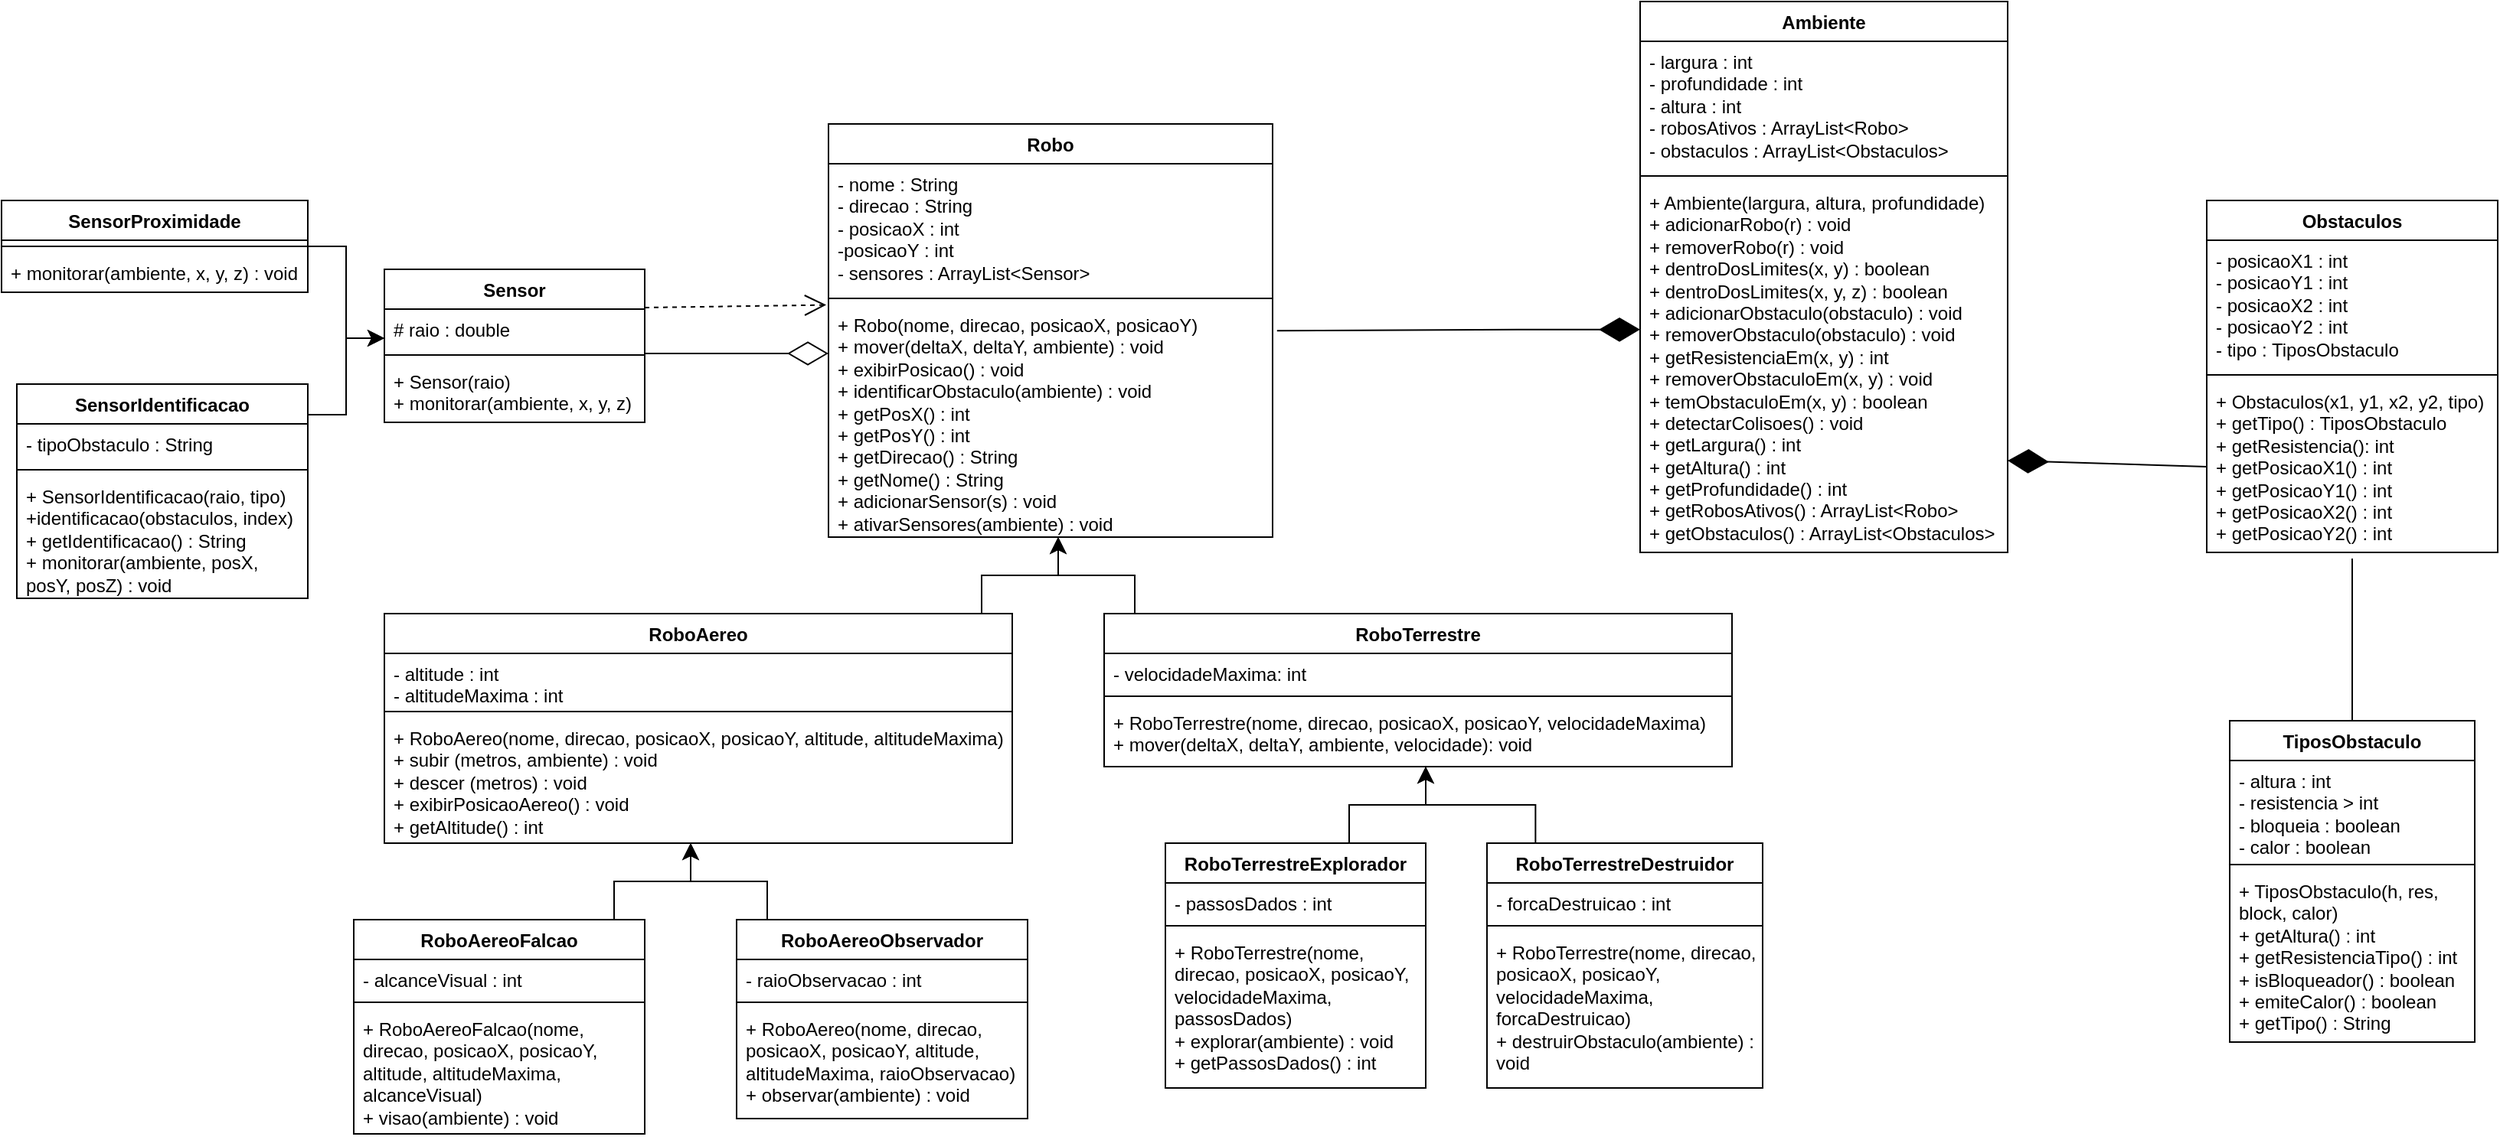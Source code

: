 <mxfile version="26.2.15">
  <diagram id="C5RBs43oDa-KdzZeNtuy" name="Page-1">
    <mxGraphModel dx="3734" dy="1790" grid="1" gridSize="10" guides="1" tooltips="1" connect="1" arrows="1" fold="1" page="1" pageScale="1" pageWidth="827" pageHeight="1169" math="0" shadow="0">
      <root>
        <mxCell id="WIyWlLk6GJQsqaUBKTNV-0" />
        <mxCell id="WIyWlLk6GJQsqaUBKTNV-1" parent="WIyWlLk6GJQsqaUBKTNV-0" />
        <mxCell id="iNKzjEWo3micGkkLstdR-3" value="Robo" style="swimlane;fontStyle=1;align=center;verticalAlign=top;childLayout=stackLayout;horizontal=1;startSize=26;horizontalStack=0;resizeParent=1;resizeParentMax=0;resizeLast=0;collapsible=1;marginBottom=0;whiteSpace=wrap;html=1;" vertex="1" parent="WIyWlLk6GJQsqaUBKTNV-1">
          <mxGeometry x="130" y="140" width="290" height="270" as="geometry" />
        </mxCell>
        <mxCell id="iNKzjEWo3micGkkLstdR-4" value="- nome : String&lt;div&gt;- direcao : String&lt;/div&gt;&lt;div&gt;- posicaoX : int&lt;/div&gt;&lt;div&gt;-posicaoY : int&lt;/div&gt;&lt;div&gt;- sensores : ArrayList&amp;lt;Sensor&amp;gt;&lt;/div&gt;" style="text;strokeColor=none;fillColor=none;align=left;verticalAlign=top;spacingLeft=4;spacingRight=4;overflow=hidden;rotatable=0;points=[[0,0.5],[1,0.5]];portConstraint=eastwest;whiteSpace=wrap;html=1;" vertex="1" parent="iNKzjEWo3micGkkLstdR-3">
          <mxGeometry y="26" width="290" height="84" as="geometry" />
        </mxCell>
        <mxCell id="iNKzjEWo3micGkkLstdR-5" value="" style="line;strokeWidth=1;fillColor=none;align=left;verticalAlign=middle;spacingTop=-1;spacingLeft=3;spacingRight=3;rotatable=0;labelPosition=right;points=[];portConstraint=eastwest;strokeColor=inherit;" vertex="1" parent="iNKzjEWo3micGkkLstdR-3">
          <mxGeometry y="110" width="290" height="8" as="geometry" />
        </mxCell>
        <mxCell id="iNKzjEWo3micGkkLstdR-6" value="+ Robo(nome, direcao, posicaoX, posicaoY)&amp;nbsp;&lt;div&gt;+ mover(deltaX, deltaY, ambiente) : void&lt;/div&gt;&lt;div&gt;+ exibirPosicao() : void&lt;/div&gt;&lt;div&gt;+ identificarObstaculo(ambiente) : void&lt;/div&gt;&lt;div&gt;+ getPosX() : int&lt;/div&gt;&lt;div&gt;+ getPosY() : int&lt;/div&gt;&lt;div&gt;+ getDirecao() : String&lt;/div&gt;&lt;div&gt;+ getNome() : String&lt;/div&gt;&lt;div&gt;+ adicionarSensor(s) : void&lt;/div&gt;&lt;div&gt;+ ativarSensores(ambiente) : void&lt;/div&gt;&lt;div&gt;&lt;div&gt;&lt;br&gt;&lt;/div&gt;&lt;/div&gt;" style="text;strokeColor=none;fillColor=none;align=left;verticalAlign=top;spacingLeft=4;spacingRight=4;overflow=hidden;rotatable=0;points=[[0,0.5],[1,0.5]];portConstraint=eastwest;whiteSpace=wrap;html=1;" vertex="1" parent="iNKzjEWo3micGkkLstdR-3">
          <mxGeometry y="118" width="290" height="152" as="geometry" />
        </mxCell>
        <mxCell id="iNKzjEWo3micGkkLstdR-9" value="" style="edgeStyle=elbowEdgeStyle;elbow=vertical;endArrow=classic;html=1;curved=0;rounded=0;endSize=8;startSize=8;" edge="1" parent="WIyWlLk6GJQsqaUBKTNV-1">
          <mxGeometry width="50" height="50" relative="1" as="geometry">
            <mxPoint x="230" y="460" as="sourcePoint" />
            <mxPoint x="280" y="410" as="targetPoint" />
          </mxGeometry>
        </mxCell>
        <mxCell id="iNKzjEWo3micGkkLstdR-10" value="" style="edgeStyle=elbowEdgeStyle;elbow=vertical;endArrow=classic;html=1;curved=0;rounded=0;endSize=8;startSize=8;" edge="1" parent="WIyWlLk6GJQsqaUBKTNV-1">
          <mxGeometry width="50" height="50" relative="1" as="geometry">
            <mxPoint x="330" y="460" as="sourcePoint" />
            <mxPoint x="280" y="410" as="targetPoint" />
          </mxGeometry>
        </mxCell>
        <mxCell id="iNKzjEWo3micGkkLstdR-11" value="RoboAereo" style="swimlane;fontStyle=1;align=center;verticalAlign=top;childLayout=stackLayout;horizontal=1;startSize=26;horizontalStack=0;resizeParent=1;resizeParentMax=0;resizeLast=0;collapsible=1;marginBottom=0;whiteSpace=wrap;html=1;" vertex="1" parent="WIyWlLk6GJQsqaUBKTNV-1">
          <mxGeometry x="-160" y="460" width="410" height="150" as="geometry" />
        </mxCell>
        <mxCell id="iNKzjEWo3micGkkLstdR-12" value="- altitude : int&lt;div&gt;- altitudeMaxima : int&lt;/div&gt;" style="text;strokeColor=none;fillColor=none;align=left;verticalAlign=top;spacingLeft=4;spacingRight=4;overflow=hidden;rotatable=0;points=[[0,0.5],[1,0.5]];portConstraint=eastwest;whiteSpace=wrap;html=1;" vertex="1" parent="iNKzjEWo3micGkkLstdR-11">
          <mxGeometry y="26" width="410" height="34" as="geometry" />
        </mxCell>
        <mxCell id="iNKzjEWo3micGkkLstdR-13" value="" style="line;strokeWidth=1;fillColor=none;align=left;verticalAlign=middle;spacingTop=-1;spacingLeft=3;spacingRight=3;rotatable=0;labelPosition=right;points=[];portConstraint=eastwest;strokeColor=inherit;" vertex="1" parent="iNKzjEWo3micGkkLstdR-11">
          <mxGeometry y="60" width="410" height="8" as="geometry" />
        </mxCell>
        <mxCell id="iNKzjEWo3micGkkLstdR-14" value="+ RoboAereo(nome, direcao, posicaoX, posicaoY, altitude, altitudeMaxima)&lt;div&gt;+ subir (metros, ambiente) : void&lt;/div&gt;&lt;div&gt;+ descer (metros) : void&lt;/div&gt;&lt;div&gt;+ exibirPosicaoAereo() : void&lt;/div&gt;&lt;div&gt;+ getAltitude() : int&lt;/div&gt;" style="text;strokeColor=none;fillColor=none;align=left;verticalAlign=top;spacingLeft=4;spacingRight=4;overflow=hidden;rotatable=0;points=[[0,0.5],[1,0.5]];portConstraint=eastwest;whiteSpace=wrap;html=1;" vertex="1" parent="iNKzjEWo3micGkkLstdR-11">
          <mxGeometry y="68" width="410" height="82" as="geometry" />
        </mxCell>
        <mxCell id="iNKzjEWo3micGkkLstdR-19" value="RoboTerrestre" style="swimlane;fontStyle=1;align=center;verticalAlign=top;childLayout=stackLayout;horizontal=1;startSize=26;horizontalStack=0;resizeParent=1;resizeParentMax=0;resizeLast=0;collapsible=1;marginBottom=0;whiteSpace=wrap;html=1;" vertex="1" parent="WIyWlLk6GJQsqaUBKTNV-1">
          <mxGeometry x="310" y="460" width="410" height="100" as="geometry" />
        </mxCell>
        <mxCell id="iNKzjEWo3micGkkLstdR-20" value="- velocidadeMaxima: int" style="text;strokeColor=none;fillColor=none;align=left;verticalAlign=top;spacingLeft=4;spacingRight=4;overflow=hidden;rotatable=0;points=[[0,0.5],[1,0.5]];portConstraint=eastwest;whiteSpace=wrap;html=1;" vertex="1" parent="iNKzjEWo3micGkkLstdR-19">
          <mxGeometry y="26" width="410" height="24" as="geometry" />
        </mxCell>
        <mxCell id="iNKzjEWo3micGkkLstdR-21" value="" style="line;strokeWidth=1;fillColor=none;align=left;verticalAlign=middle;spacingTop=-1;spacingLeft=3;spacingRight=3;rotatable=0;labelPosition=right;points=[];portConstraint=eastwest;strokeColor=inherit;" vertex="1" parent="iNKzjEWo3micGkkLstdR-19">
          <mxGeometry y="50" width="410" height="8" as="geometry" />
        </mxCell>
        <mxCell id="iNKzjEWo3micGkkLstdR-22" value="+ RoboTerrestre(nome, direcao, posicaoX, posicaoY, velocidadeMaxima)&lt;div&gt;+ mover(deltaX, deltaY, ambiente, velocidade): void&lt;br&gt;&lt;/div&gt;" style="text;strokeColor=none;fillColor=none;align=left;verticalAlign=top;spacingLeft=4;spacingRight=4;overflow=hidden;rotatable=0;points=[[0,0.5],[1,0.5]];portConstraint=eastwest;whiteSpace=wrap;html=1;" vertex="1" parent="iNKzjEWo3micGkkLstdR-19">
          <mxGeometry y="58" width="410" height="42" as="geometry" />
        </mxCell>
        <mxCell id="iNKzjEWo3micGkkLstdR-27" value="" style="edgeStyle=elbowEdgeStyle;elbow=vertical;endArrow=classic;html=1;curved=0;rounded=0;endSize=8;startSize=8;" edge="1" parent="WIyWlLk6GJQsqaUBKTNV-1">
          <mxGeometry width="50" height="50" relative="1" as="geometry">
            <mxPoint x="-10" y="660" as="sourcePoint" />
            <mxPoint x="40" y="610" as="targetPoint" />
          </mxGeometry>
        </mxCell>
        <mxCell id="iNKzjEWo3micGkkLstdR-28" value="RoboAereoFalcao" style="swimlane;fontStyle=1;align=center;verticalAlign=top;childLayout=stackLayout;horizontal=1;startSize=26;horizontalStack=0;resizeParent=1;resizeParentMax=0;resizeLast=0;collapsible=1;marginBottom=0;whiteSpace=wrap;html=1;" vertex="1" parent="WIyWlLk6GJQsqaUBKTNV-1">
          <mxGeometry x="-180" y="660" width="190" height="140" as="geometry" />
        </mxCell>
        <mxCell id="iNKzjEWo3micGkkLstdR-29" value="- alcanceVisual : int" style="text;strokeColor=none;fillColor=none;align=left;verticalAlign=top;spacingLeft=4;spacingRight=4;overflow=hidden;rotatable=0;points=[[0,0.5],[1,0.5]];portConstraint=eastwest;whiteSpace=wrap;html=1;" vertex="1" parent="iNKzjEWo3micGkkLstdR-28">
          <mxGeometry y="26" width="190" height="24" as="geometry" />
        </mxCell>
        <mxCell id="iNKzjEWo3micGkkLstdR-30" value="" style="line;strokeWidth=1;fillColor=none;align=left;verticalAlign=middle;spacingTop=-1;spacingLeft=3;spacingRight=3;rotatable=0;labelPosition=right;points=[];portConstraint=eastwest;strokeColor=inherit;" vertex="1" parent="iNKzjEWo3micGkkLstdR-28">
          <mxGeometry y="50" width="190" height="8" as="geometry" />
        </mxCell>
        <mxCell id="iNKzjEWo3micGkkLstdR-31" value="&lt;div&gt;+ RoboAereoFalcao(nome, direcao, posicaoX, posicaoY, altitude, altitudeMaxima, alcanceVisual)&lt;/div&gt;+ visao(ambiente) : void" style="text;strokeColor=none;fillColor=none;align=left;verticalAlign=top;spacingLeft=4;spacingRight=4;overflow=hidden;rotatable=0;points=[[0,0.5],[1,0.5]];portConstraint=eastwest;whiteSpace=wrap;html=1;" vertex="1" parent="iNKzjEWo3micGkkLstdR-28">
          <mxGeometry y="58" width="190" height="82" as="geometry" />
        </mxCell>
        <mxCell id="iNKzjEWo3micGkkLstdR-32" value="RoboAereoObservador" style="swimlane;fontStyle=1;align=center;verticalAlign=top;childLayout=stackLayout;horizontal=1;startSize=26;horizontalStack=0;resizeParent=1;resizeParentMax=0;resizeLast=0;collapsible=1;marginBottom=0;whiteSpace=wrap;html=1;" vertex="1" parent="WIyWlLk6GJQsqaUBKTNV-1">
          <mxGeometry x="70" y="660" width="190" height="130" as="geometry" />
        </mxCell>
        <mxCell id="iNKzjEWo3micGkkLstdR-33" value="- raioObservacao : int" style="text;strokeColor=none;fillColor=none;align=left;verticalAlign=top;spacingLeft=4;spacingRight=4;overflow=hidden;rotatable=0;points=[[0,0.5],[1,0.5]];portConstraint=eastwest;whiteSpace=wrap;html=1;" vertex="1" parent="iNKzjEWo3micGkkLstdR-32">
          <mxGeometry y="26" width="190" height="24" as="geometry" />
        </mxCell>
        <mxCell id="iNKzjEWo3micGkkLstdR-34" value="" style="line;strokeWidth=1;fillColor=none;align=left;verticalAlign=middle;spacingTop=-1;spacingLeft=3;spacingRight=3;rotatable=0;labelPosition=right;points=[];portConstraint=eastwest;strokeColor=inherit;" vertex="1" parent="iNKzjEWo3micGkkLstdR-32">
          <mxGeometry y="50" width="190" height="8" as="geometry" />
        </mxCell>
        <mxCell id="iNKzjEWo3micGkkLstdR-35" value="&lt;div&gt;+ RoboAereo(nome, direcao, posicaoX, posicaoY, altitude, altitudeMaxima, raioObservacao)&lt;/div&gt;+ observar(ambiente) : void" style="text;strokeColor=none;fillColor=none;align=left;verticalAlign=top;spacingLeft=4;spacingRight=4;overflow=hidden;rotatable=0;points=[[0,0.5],[1,0.5]];portConstraint=eastwest;whiteSpace=wrap;html=1;" vertex="1" parent="iNKzjEWo3micGkkLstdR-32">
          <mxGeometry y="58" width="190" height="72" as="geometry" />
        </mxCell>
        <mxCell id="iNKzjEWo3micGkkLstdR-37" style="edgeStyle=orthogonalEdgeStyle;rounded=0;orthogonalLoop=1;jettySize=auto;html=1;exitX=1;exitY=0.5;exitDx=0;exitDy=0;" edge="1" parent="iNKzjEWo3micGkkLstdR-32" source="iNKzjEWo3micGkkLstdR-33" target="iNKzjEWo3micGkkLstdR-33">
          <mxGeometry relative="1" as="geometry" />
        </mxCell>
        <mxCell id="iNKzjEWo3micGkkLstdR-36" value="" style="edgeStyle=elbowEdgeStyle;elbow=vertical;endArrow=classic;html=1;curved=0;rounded=0;endSize=8;startSize=8;" edge="1" parent="WIyWlLk6GJQsqaUBKTNV-1">
          <mxGeometry width="50" height="50" relative="1" as="geometry">
            <mxPoint x="90" y="660" as="sourcePoint" />
            <mxPoint x="40" y="610" as="targetPoint" />
          </mxGeometry>
        </mxCell>
        <mxCell id="iNKzjEWo3micGkkLstdR-39" value="" style="edgeStyle=elbowEdgeStyle;elbow=vertical;endArrow=classic;html=1;curved=0;rounded=0;endSize=8;startSize=8;" edge="1" parent="WIyWlLk6GJQsqaUBKTNV-1">
          <mxGeometry width="50" height="50" relative="1" as="geometry">
            <mxPoint x="470" y="610" as="sourcePoint" />
            <mxPoint x="520" y="560" as="targetPoint" />
          </mxGeometry>
        </mxCell>
        <mxCell id="iNKzjEWo3micGkkLstdR-40" value="RoboTerrestreExplorador" style="swimlane;fontStyle=1;align=center;verticalAlign=top;childLayout=stackLayout;horizontal=1;startSize=26;horizontalStack=0;resizeParent=1;resizeParentMax=0;resizeLast=0;collapsible=1;marginBottom=0;whiteSpace=wrap;html=1;" vertex="1" parent="WIyWlLk6GJQsqaUBKTNV-1">
          <mxGeometry x="350" y="610" width="170" height="160" as="geometry" />
        </mxCell>
        <mxCell id="iNKzjEWo3micGkkLstdR-41" value="- passosDados : int" style="text;strokeColor=none;fillColor=none;align=left;verticalAlign=top;spacingLeft=4;spacingRight=4;overflow=hidden;rotatable=0;points=[[0,0.5],[1,0.5]];portConstraint=eastwest;whiteSpace=wrap;html=1;" vertex="1" parent="iNKzjEWo3micGkkLstdR-40">
          <mxGeometry y="26" width="170" height="24" as="geometry" />
        </mxCell>
        <mxCell id="iNKzjEWo3micGkkLstdR-42" value="" style="line;strokeWidth=1;fillColor=none;align=left;verticalAlign=middle;spacingTop=-1;spacingLeft=3;spacingRight=3;rotatable=0;labelPosition=right;points=[];portConstraint=eastwest;strokeColor=inherit;" vertex="1" parent="iNKzjEWo3micGkkLstdR-40">
          <mxGeometry y="50" width="170" height="8" as="geometry" />
        </mxCell>
        <mxCell id="iNKzjEWo3micGkkLstdR-43" value="&lt;div&gt;+ RoboTerrestre(nome, direcao, posicaoX, posicaoY, velocidadeMaxima, passosDados)&lt;/div&gt;+ explorar(ambiente) : void&lt;div&gt;+ getPassosDados() : int&lt;/div&gt;" style="text;strokeColor=none;fillColor=none;align=left;verticalAlign=top;spacingLeft=4;spacingRight=4;overflow=hidden;rotatable=0;points=[[0,0.5],[1,0.5]];portConstraint=eastwest;whiteSpace=wrap;html=1;" vertex="1" parent="iNKzjEWo3micGkkLstdR-40">
          <mxGeometry y="58" width="170" height="102" as="geometry" />
        </mxCell>
        <mxCell id="iNKzjEWo3micGkkLstdR-44" value="RoboTerrestreDestruidor" style="swimlane;fontStyle=1;align=center;verticalAlign=top;childLayout=stackLayout;horizontal=1;startSize=26;horizontalStack=0;resizeParent=1;resizeParentMax=0;resizeLast=0;collapsible=1;marginBottom=0;whiteSpace=wrap;html=1;" vertex="1" parent="WIyWlLk6GJQsqaUBKTNV-1">
          <mxGeometry x="560" y="610" width="180" height="160" as="geometry" />
        </mxCell>
        <mxCell id="iNKzjEWo3micGkkLstdR-45" value="- forcaDestruicao : int" style="text;strokeColor=none;fillColor=none;align=left;verticalAlign=top;spacingLeft=4;spacingRight=4;overflow=hidden;rotatable=0;points=[[0,0.5],[1,0.5]];portConstraint=eastwest;whiteSpace=wrap;html=1;" vertex="1" parent="iNKzjEWo3micGkkLstdR-44">
          <mxGeometry y="26" width="180" height="24" as="geometry" />
        </mxCell>
        <mxCell id="iNKzjEWo3micGkkLstdR-46" value="" style="line;strokeWidth=1;fillColor=none;align=left;verticalAlign=middle;spacingTop=-1;spacingLeft=3;spacingRight=3;rotatable=0;labelPosition=right;points=[];portConstraint=eastwest;strokeColor=inherit;" vertex="1" parent="iNKzjEWo3micGkkLstdR-44">
          <mxGeometry y="50" width="180" height="8" as="geometry" />
        </mxCell>
        <mxCell id="iNKzjEWo3micGkkLstdR-47" value="&lt;div&gt;+ RoboTerrestre(nome, direcao, posicaoX, posicaoY, velocidadeMaxima, forcaDestruicao)&lt;/div&gt;+ destruirObstaculo(ambiente) : void" style="text;strokeColor=none;fillColor=none;align=left;verticalAlign=top;spacingLeft=4;spacingRight=4;overflow=hidden;rotatable=0;points=[[0,0.5],[1,0.5]];portConstraint=eastwest;whiteSpace=wrap;html=1;" vertex="1" parent="iNKzjEWo3micGkkLstdR-44">
          <mxGeometry y="58" width="180" height="102" as="geometry" />
        </mxCell>
        <mxCell id="iNKzjEWo3micGkkLstdR-48" value="" style="edgeStyle=elbowEdgeStyle;elbow=vertical;endArrow=classic;html=1;curved=0;rounded=0;endSize=8;startSize=8;exitX=0.176;exitY=0;exitDx=0;exitDy=0;exitPerimeter=0;" edge="1" parent="WIyWlLk6GJQsqaUBKTNV-1" source="iNKzjEWo3micGkkLstdR-44">
          <mxGeometry width="50" height="50" relative="1" as="geometry">
            <mxPoint x="560" y="600" as="sourcePoint" />
            <mxPoint x="520" y="560" as="targetPoint" />
          </mxGeometry>
        </mxCell>
        <mxCell id="iNKzjEWo3micGkkLstdR-49" value="SensorIdentificacao" style="swimlane;fontStyle=1;align=center;verticalAlign=top;childLayout=stackLayout;horizontal=1;startSize=26;horizontalStack=0;resizeParent=1;resizeParentMax=0;resizeLast=0;collapsible=1;marginBottom=0;whiteSpace=wrap;html=1;" vertex="1" parent="WIyWlLk6GJQsqaUBKTNV-1">
          <mxGeometry x="-400" y="310" width="190" height="140" as="geometry" />
        </mxCell>
        <mxCell id="iNKzjEWo3micGkkLstdR-50" value="- tipoObstaculo : String" style="text;strokeColor=none;fillColor=none;align=left;verticalAlign=top;spacingLeft=4;spacingRight=4;overflow=hidden;rotatable=0;points=[[0,0.5],[1,0.5]];portConstraint=eastwest;whiteSpace=wrap;html=1;" vertex="1" parent="iNKzjEWo3micGkkLstdR-49">
          <mxGeometry y="26" width="190" height="26" as="geometry" />
        </mxCell>
        <mxCell id="iNKzjEWo3micGkkLstdR-51" value="" style="line;strokeWidth=1;fillColor=none;align=left;verticalAlign=middle;spacingTop=-1;spacingLeft=3;spacingRight=3;rotatable=0;labelPosition=right;points=[];portConstraint=eastwest;strokeColor=inherit;" vertex="1" parent="iNKzjEWo3micGkkLstdR-49">
          <mxGeometry y="52" width="190" height="8" as="geometry" />
        </mxCell>
        <mxCell id="iNKzjEWo3micGkkLstdR-52" value="+ SensorIdentificacao(raio, tipo)&lt;div&gt;+identificacao(obstaculos, index)&lt;/div&gt;&lt;div&gt;+ getIdentificacao() : String&lt;/div&gt;&lt;div&gt;+ monitorar(ambiente, posX, posY, posZ) : void&lt;/div&gt;" style="text;strokeColor=none;fillColor=none;align=left;verticalAlign=top;spacingLeft=4;spacingRight=4;overflow=hidden;rotatable=0;points=[[0,0.5],[1,0.5]];portConstraint=eastwest;whiteSpace=wrap;html=1;" vertex="1" parent="iNKzjEWo3micGkkLstdR-49">
          <mxGeometry y="60" width="190" height="80" as="geometry" />
        </mxCell>
        <mxCell id="iNKzjEWo3micGkkLstdR-55" value="" style="edgeStyle=elbowEdgeStyle;elbow=horizontal;endArrow=classic;html=1;curved=0;rounded=0;endSize=8;startSize=8;" edge="1" parent="WIyWlLk6GJQsqaUBKTNV-1">
          <mxGeometry width="50" height="50" relative="1" as="geometry">
            <mxPoint x="-210" y="330" as="sourcePoint" />
            <mxPoint x="-160" y="280" as="targetPoint" />
          </mxGeometry>
        </mxCell>
        <mxCell id="iNKzjEWo3micGkkLstdR-56" value="Sensor" style="swimlane;fontStyle=1;align=center;verticalAlign=top;childLayout=stackLayout;horizontal=1;startSize=26;horizontalStack=0;resizeParent=1;resizeParentMax=0;resizeLast=0;collapsible=1;marginBottom=0;whiteSpace=wrap;html=1;" vertex="1" parent="WIyWlLk6GJQsqaUBKTNV-1">
          <mxGeometry x="-160" y="235" width="170" height="100" as="geometry" />
        </mxCell>
        <mxCell id="iNKzjEWo3micGkkLstdR-57" value="# raio : double" style="text;strokeColor=none;fillColor=none;align=left;verticalAlign=top;spacingLeft=4;spacingRight=4;overflow=hidden;rotatable=0;points=[[0,0.5],[1,0.5]];portConstraint=eastwest;whiteSpace=wrap;html=1;" vertex="1" parent="iNKzjEWo3micGkkLstdR-56">
          <mxGeometry y="26" width="170" height="26" as="geometry" />
        </mxCell>
        <mxCell id="iNKzjEWo3micGkkLstdR-58" value="" style="line;strokeWidth=1;fillColor=none;align=left;verticalAlign=middle;spacingTop=-1;spacingLeft=3;spacingRight=3;rotatable=0;labelPosition=right;points=[];portConstraint=eastwest;strokeColor=inherit;" vertex="1" parent="iNKzjEWo3micGkkLstdR-56">
          <mxGeometry y="52" width="170" height="8" as="geometry" />
        </mxCell>
        <mxCell id="iNKzjEWo3micGkkLstdR-59" value="+ Sensor(raio)&lt;div&gt;+ monitorar(ambiente, x, y, z)&lt;/div&gt;" style="text;strokeColor=none;fillColor=none;align=left;verticalAlign=top;spacingLeft=4;spacingRight=4;overflow=hidden;rotatable=0;points=[[0,0.5],[1,0.5]];portConstraint=eastwest;whiteSpace=wrap;html=1;" vertex="1" parent="iNKzjEWo3micGkkLstdR-56">
          <mxGeometry y="60" width="170" height="40" as="geometry" />
        </mxCell>
        <mxCell id="iNKzjEWo3micGkkLstdR-60" value="" style="edgeStyle=elbowEdgeStyle;elbow=horizontal;endArrow=classic;html=1;curved=0;rounded=0;endSize=8;startSize=8;" edge="1" parent="WIyWlLk6GJQsqaUBKTNV-1">
          <mxGeometry width="50" height="50" relative="1" as="geometry">
            <mxPoint x="-210" y="220" as="sourcePoint" />
            <mxPoint x="-160" y="280" as="targetPoint" />
          </mxGeometry>
        </mxCell>
        <mxCell id="iNKzjEWo3micGkkLstdR-61" value="SensorProximidade" style="swimlane;fontStyle=1;align=center;verticalAlign=top;childLayout=stackLayout;horizontal=1;startSize=26;horizontalStack=0;resizeParent=1;resizeParentMax=0;resizeLast=0;collapsible=1;marginBottom=0;whiteSpace=wrap;html=1;" vertex="1" parent="WIyWlLk6GJQsqaUBKTNV-1">
          <mxGeometry x="-410" y="190" width="200" height="60" as="geometry" />
        </mxCell>
        <mxCell id="iNKzjEWo3micGkkLstdR-63" value="" style="line;strokeWidth=1;fillColor=none;align=left;verticalAlign=middle;spacingTop=-1;spacingLeft=3;spacingRight=3;rotatable=0;labelPosition=right;points=[];portConstraint=eastwest;strokeColor=inherit;" vertex="1" parent="iNKzjEWo3micGkkLstdR-61">
          <mxGeometry y="26" width="200" height="8" as="geometry" />
        </mxCell>
        <mxCell id="iNKzjEWo3micGkkLstdR-64" value="+ monitorar(ambiente, x, y, z) : void" style="text;strokeColor=none;fillColor=none;align=left;verticalAlign=top;spacingLeft=4;spacingRight=4;overflow=hidden;rotatable=0;points=[[0,0.5],[1,0.5]];portConstraint=eastwest;whiteSpace=wrap;html=1;" vertex="1" parent="iNKzjEWo3micGkkLstdR-61">
          <mxGeometry y="34" width="200" height="26" as="geometry" />
        </mxCell>
        <mxCell id="iNKzjEWo3micGkkLstdR-65" value="Obstaculos" style="swimlane;fontStyle=1;align=center;verticalAlign=top;childLayout=stackLayout;horizontal=1;startSize=26;horizontalStack=0;resizeParent=1;resizeParentMax=0;resizeLast=0;collapsible=1;marginBottom=0;whiteSpace=wrap;html=1;" vertex="1" parent="WIyWlLk6GJQsqaUBKTNV-1">
          <mxGeometry x="1030" y="190" width="190" height="230" as="geometry" />
        </mxCell>
        <mxCell id="iNKzjEWo3micGkkLstdR-66" value="- posicaoX1 : int&lt;div&gt;- posicaoY1 : int&lt;/div&gt;&lt;div&gt;- posicaoX2 : int&lt;/div&gt;&lt;div&gt;- posicaoY2 : int&lt;/div&gt;&lt;div&gt;- tipo : TiposObstaculo&lt;/div&gt;" style="text;strokeColor=none;fillColor=none;align=left;verticalAlign=top;spacingLeft=4;spacingRight=4;overflow=hidden;rotatable=0;points=[[0,0.5],[1,0.5]];portConstraint=eastwest;whiteSpace=wrap;html=1;" vertex="1" parent="iNKzjEWo3micGkkLstdR-65">
          <mxGeometry y="26" width="190" height="84" as="geometry" />
        </mxCell>
        <mxCell id="iNKzjEWo3micGkkLstdR-67" value="" style="line;strokeWidth=1;fillColor=none;align=left;verticalAlign=middle;spacingTop=-1;spacingLeft=3;spacingRight=3;rotatable=0;labelPosition=right;points=[];portConstraint=eastwest;strokeColor=inherit;" vertex="1" parent="iNKzjEWo3micGkkLstdR-65">
          <mxGeometry y="110" width="190" height="8" as="geometry" />
        </mxCell>
        <mxCell id="iNKzjEWo3micGkkLstdR-68" value="+ Obstaculos(x1, y1, x2, y2, tipo)&lt;div&gt;+ getTipo() : TiposObstaculo&lt;/div&gt;&lt;div&gt;+ getResistencia(): int&lt;/div&gt;&lt;div&gt;+ getPosicaoX1() : int&lt;/div&gt;&lt;div&gt;+ getPosicaoY1() : int&lt;/div&gt;&lt;div&gt;+ getPosicaoX2() : int&lt;/div&gt;&lt;div&gt;+ getPosicaoY2() : int&lt;/div&gt;" style="text;strokeColor=none;fillColor=none;align=left;verticalAlign=top;spacingLeft=4;spacingRight=4;overflow=hidden;rotatable=0;points=[[0,0.5],[1,0.5]];portConstraint=eastwest;whiteSpace=wrap;html=1;" vertex="1" parent="iNKzjEWo3micGkkLstdR-65">
          <mxGeometry y="118" width="190" height="112" as="geometry" />
        </mxCell>
        <mxCell id="iNKzjEWo3micGkkLstdR-69" value="TiposObstaculo" style="swimlane;fontStyle=1;align=center;verticalAlign=top;childLayout=stackLayout;horizontal=1;startSize=26;horizontalStack=0;resizeParent=1;resizeParentMax=0;resizeLast=0;collapsible=1;marginBottom=0;whiteSpace=wrap;html=1;" vertex="1" parent="WIyWlLk6GJQsqaUBKTNV-1">
          <mxGeometry x="1045" y="530" width="160" height="210" as="geometry" />
        </mxCell>
        <mxCell id="iNKzjEWo3micGkkLstdR-70" value="- altura : int&amp;nbsp;&lt;div&gt;- resistencia &amp;gt; int&lt;/div&gt;&lt;div&gt;- bloqueia : boolean&lt;/div&gt;&lt;div&gt;- calor : boolean&lt;/div&gt;" style="text;strokeColor=none;fillColor=none;align=left;verticalAlign=top;spacingLeft=4;spacingRight=4;overflow=hidden;rotatable=0;points=[[0,0.5],[1,0.5]];portConstraint=eastwest;whiteSpace=wrap;html=1;" vertex="1" parent="iNKzjEWo3micGkkLstdR-69">
          <mxGeometry y="26" width="160" height="64" as="geometry" />
        </mxCell>
        <mxCell id="iNKzjEWo3micGkkLstdR-71" value="" style="line;strokeWidth=1;fillColor=none;align=left;verticalAlign=middle;spacingTop=-1;spacingLeft=3;spacingRight=3;rotatable=0;labelPosition=right;points=[];portConstraint=eastwest;strokeColor=inherit;" vertex="1" parent="iNKzjEWo3micGkkLstdR-69">
          <mxGeometry y="90" width="160" height="8" as="geometry" />
        </mxCell>
        <mxCell id="iNKzjEWo3micGkkLstdR-72" value="+ TiposObstaculo(h, res, block, calor)&lt;div&gt;+ getAltura() : int&lt;/div&gt;&lt;div&gt;+ getResistenciaTipo() : int&lt;/div&gt;&lt;div&gt;+ isBloqueador() : boolean&lt;/div&gt;&lt;div&gt;+ emiteCalor() : boolean&lt;/div&gt;&lt;div&gt;+ getTipo() : String&lt;/div&gt;" style="text;strokeColor=none;fillColor=none;align=left;verticalAlign=top;spacingLeft=4;spacingRight=4;overflow=hidden;rotatable=0;points=[[0,0.5],[1,0.5]];portConstraint=eastwest;whiteSpace=wrap;html=1;" vertex="1" parent="iNKzjEWo3micGkkLstdR-69">
          <mxGeometry y="98" width="160" height="112" as="geometry" />
        </mxCell>
        <mxCell id="iNKzjEWo3micGkkLstdR-73" value="Ambiente" style="swimlane;fontStyle=1;align=center;verticalAlign=top;childLayout=stackLayout;horizontal=1;startSize=26;horizontalStack=0;resizeParent=1;resizeParentMax=0;resizeLast=0;collapsible=1;marginBottom=0;whiteSpace=wrap;html=1;" vertex="1" parent="WIyWlLk6GJQsqaUBKTNV-1">
          <mxGeometry x="660" y="60" width="240" height="360" as="geometry" />
        </mxCell>
        <mxCell id="iNKzjEWo3micGkkLstdR-74" value="- largura : int&lt;div&gt;- profundidade : int&lt;/div&gt;&lt;div&gt;- altura : int&lt;/div&gt;&lt;div&gt;- robosAtivos : ArrayList&amp;lt;Robo&amp;gt;&lt;/div&gt;&lt;div&gt;- obstaculos : ArrayList&amp;lt;Obstaculos&amp;gt;&lt;/div&gt;" style="text;strokeColor=none;fillColor=none;align=left;verticalAlign=top;spacingLeft=4;spacingRight=4;overflow=hidden;rotatable=0;points=[[0,0.5],[1,0.5]];portConstraint=eastwest;whiteSpace=wrap;html=1;" vertex="1" parent="iNKzjEWo3micGkkLstdR-73">
          <mxGeometry y="26" width="240" height="84" as="geometry" />
        </mxCell>
        <mxCell id="iNKzjEWo3micGkkLstdR-75" value="" style="line;strokeWidth=1;fillColor=none;align=left;verticalAlign=middle;spacingTop=-1;spacingLeft=3;spacingRight=3;rotatable=0;labelPosition=right;points=[];portConstraint=eastwest;strokeColor=inherit;" vertex="1" parent="iNKzjEWo3micGkkLstdR-73">
          <mxGeometry y="110" width="240" height="8" as="geometry" />
        </mxCell>
        <mxCell id="iNKzjEWo3micGkkLstdR-76" value="+ Ambiente(largura, altura, profundidade)&lt;div&gt;+ adicionarRobo(r) : void&lt;/div&gt;&lt;div&gt;+ removerRobo(r) : void&lt;/div&gt;&lt;div&gt;+ dentroDosLimites(x, y) : boolean&lt;/div&gt;&lt;div&gt;+ dentroDosLimites(x, y, z) : boolean&lt;/div&gt;&lt;div&gt;+ adicionarObstaculo(obstaculo) : void&lt;/div&gt;&lt;div&gt;+ removerObstaculo(obstaculo) : void&lt;/div&gt;&lt;div&gt;+ getResistenciaEm(x, y) : int&lt;/div&gt;&lt;div&gt;+ removerObstaculoEm(x, y) : void&lt;/div&gt;&lt;div&gt;+ temObstaculoEm(x, y) : boolean&lt;/div&gt;&lt;div&gt;+ detectarColisoes() : void&lt;/div&gt;&lt;div&gt;+ getLargura() : int&lt;/div&gt;&lt;div&gt;+ getAltura() : int&lt;/div&gt;&lt;div&gt;+ getProfundidade() : int&lt;/div&gt;&lt;div&gt;+ getRobosAtivos() : ArrayList&amp;lt;Robo&amp;gt;&lt;/div&gt;&lt;div&gt;+ getObstaculos() : ArrayList&amp;lt;Obstaculos&amp;gt;&lt;/div&gt;" style="text;strokeColor=none;fillColor=none;align=left;verticalAlign=top;spacingLeft=4;spacingRight=4;overflow=hidden;rotatable=0;points=[[0,0.5],[1,0.5]];portConstraint=eastwest;whiteSpace=wrap;html=1;" vertex="1" parent="iNKzjEWo3micGkkLstdR-73">
          <mxGeometry y="118" width="240" height="242" as="geometry" />
        </mxCell>
        <mxCell id="iNKzjEWo3micGkkLstdR-86" value="" style="endArrow=diamondThin;endFill=0;endSize=24;html=1;rounded=0;" edge="1" parent="WIyWlLk6GJQsqaUBKTNV-1">
          <mxGeometry width="160" relative="1" as="geometry">
            <mxPoint x="10" y="290" as="sourcePoint" />
            <mxPoint x="130" y="290" as="targetPoint" />
          </mxGeometry>
        </mxCell>
        <mxCell id="iNKzjEWo3micGkkLstdR-87" value="" style="endArrow=diamondThin;endFill=1;endSize=24;html=1;rounded=0;exitX=1.01;exitY=0.113;exitDx=0;exitDy=0;exitPerimeter=0;" edge="1" parent="WIyWlLk6GJQsqaUBKTNV-1" source="iNKzjEWo3micGkkLstdR-6">
          <mxGeometry width="160" relative="1" as="geometry">
            <mxPoint x="500" y="274.38" as="sourcePoint" />
            <mxPoint x="660" y="274.38" as="targetPoint" />
            <Array as="points">
              <mxPoint x="580" y="274.38" />
            </Array>
          </mxGeometry>
        </mxCell>
        <mxCell id="iNKzjEWo3micGkkLstdR-88" value="" style="endArrow=diamondThin;endFill=1;endSize=24;html=1;rounded=0;entryX=1;entryY=0.752;entryDx=0;entryDy=0;entryPerimeter=0;exitX=0;exitY=0.5;exitDx=0;exitDy=0;" edge="1" parent="WIyWlLk6GJQsqaUBKTNV-1" source="iNKzjEWo3micGkkLstdR-68" target="iNKzjEWo3micGkkLstdR-76">
          <mxGeometry width="160" relative="1" as="geometry">
            <mxPoint x="1020" y="360" as="sourcePoint" />
            <mxPoint x="910" y="360" as="targetPoint" />
          </mxGeometry>
        </mxCell>
        <mxCell id="iNKzjEWo3micGkkLstdR-89" value="" style="endArrow=none;html=1;edgeStyle=orthogonalEdgeStyle;rounded=0;entryX=0.5;entryY=0;entryDx=0;entryDy=0;exitX=0.5;exitY=1.036;exitDx=0;exitDy=0;exitPerimeter=0;" edge="1" parent="WIyWlLk6GJQsqaUBKTNV-1" source="iNKzjEWo3micGkkLstdR-68" target="iNKzjEWo3micGkkLstdR-69">
          <mxGeometry relative="1" as="geometry">
            <mxPoint x="1020" y="460" as="sourcePoint" />
            <mxPoint x="1180" y="460" as="targetPoint" />
            <Array as="points">
              <mxPoint x="1125" y="440" />
              <mxPoint x="1125" y="440" />
            </Array>
          </mxGeometry>
        </mxCell>
        <mxCell id="iNKzjEWo3micGkkLstdR-93" value="" style="endArrow=open;endSize=12;dashed=1;html=1;rounded=0;exitX=1;exitY=0.25;exitDx=0;exitDy=0;entryX=-0.005;entryY=0.002;entryDx=0;entryDy=0;entryPerimeter=0;" edge="1" parent="WIyWlLk6GJQsqaUBKTNV-1" source="iNKzjEWo3micGkkLstdR-56" target="iNKzjEWo3micGkkLstdR-6">
          <mxGeometry width="160" relative="1" as="geometry">
            <mxPoint x="50" y="260" as="sourcePoint" />
            <mxPoint x="120" y="260" as="targetPoint" />
          </mxGeometry>
        </mxCell>
      </root>
    </mxGraphModel>
  </diagram>
</mxfile>
